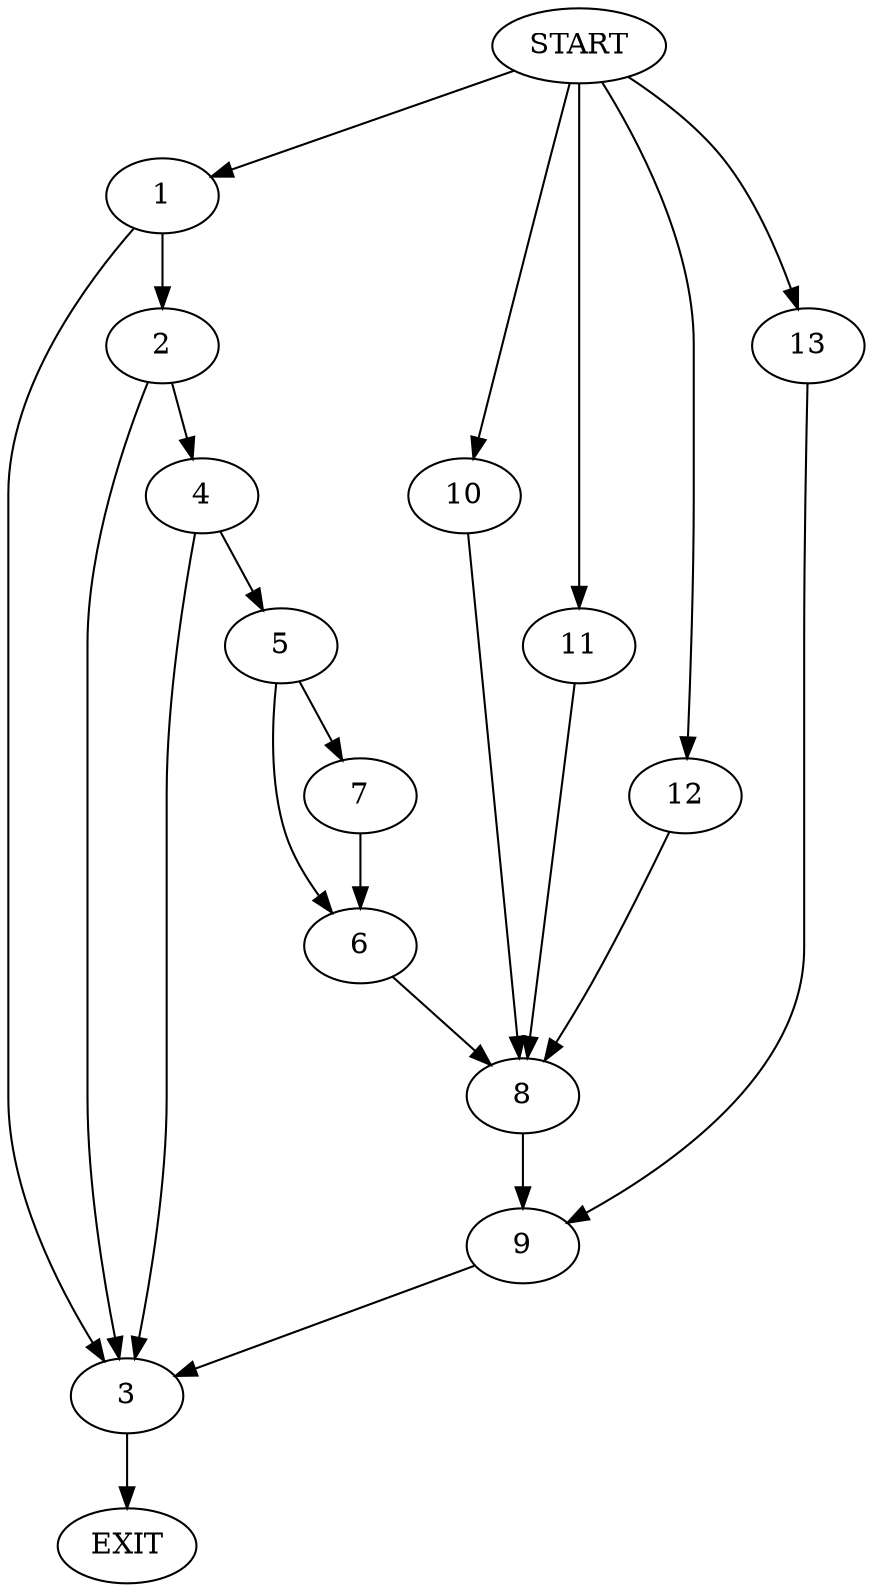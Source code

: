 digraph {
0 [label="START"]
14 [label="EXIT"]
0 -> 1
1 -> 2
1 -> 3
2 -> 4
2 -> 3
3 -> 14
4 -> 3
4 -> 5
5 -> 6
5 -> 7
6 -> 8
7 -> 6
8 -> 9
0 -> 10
10 -> 8
0 -> 11
11 -> 8
0 -> 12
12 -> 8
9 -> 3
0 -> 13
13 -> 9
}
